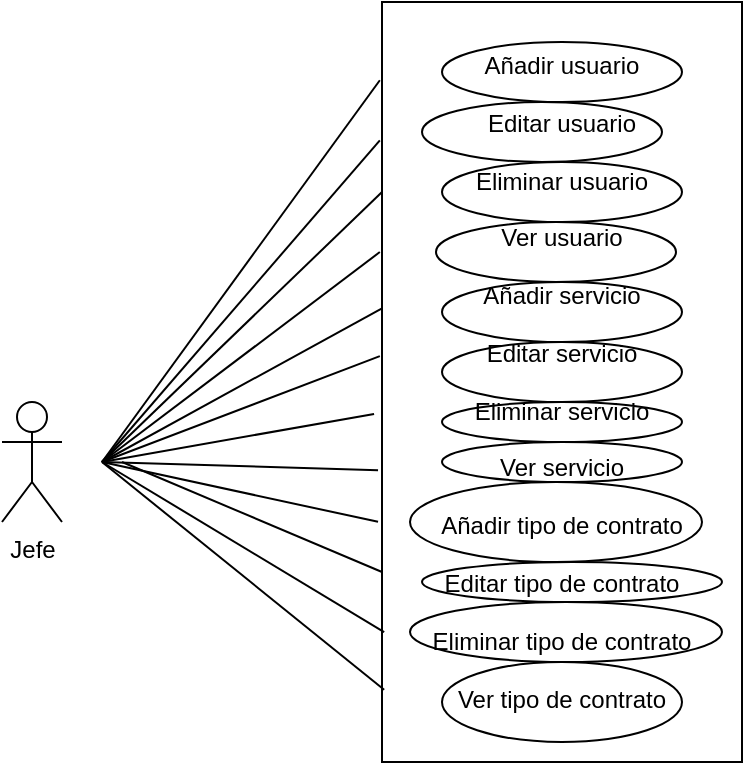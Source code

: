 <mxfile version="14.7.3" type="device"><diagram id="055dFwWou30fYMqw9k0A" name="Page-1"><mxGraphModel dx="1068" dy="483" grid="1" gridSize="10" guides="1" tooltips="1" connect="1" arrows="1" fold="1" page="1" pageScale="1" pageWidth="827" pageHeight="1169" math="0" shadow="0"><root><mxCell id="0"/><mxCell id="1" parent="0"/><mxCell id="dcSXxMBS4S9Ts7DK2Og8-1" value="Jefe" style="shape=umlActor;verticalLabelPosition=bottom;verticalAlign=top;html=1;outlineConnect=0;" parent="1" vertex="1"><mxGeometry x="150" y="210" width="30" height="60" as="geometry"/></mxCell><mxCell id="dcSXxMBS4S9Ts7DK2Og8-3" value="Añadir usuario&lt;br&gt;&lt;br&gt;Editar usuario&lt;br&gt;&lt;br&gt;Eliminar usuario&lt;br&gt;&lt;br&gt;Ver usuario&lt;br&gt;&lt;br&gt;Añadir servicio&lt;br&gt;&lt;br&gt;Editar servicio&lt;br&gt;&lt;br&gt;Eliminar servicio&lt;br&gt;&lt;br&gt;Ver servicio&lt;br&gt;&lt;br&gt;Añadir tipo de contrato&lt;br&gt;&lt;br&gt;Editar tipo de contrato&lt;br&gt;&lt;br&gt;Eliminar tipo de contrato&lt;br&gt;&lt;br&gt;Ver tipo de contrato" style="rounded=0;whiteSpace=wrap;html=1;" parent="1" vertex="1"><mxGeometry x="340" y="10" width="180" height="380" as="geometry"/></mxCell><mxCell id="dcSXxMBS4S9Ts7DK2Og8-7" value="" style="endArrow=none;html=1;entryX=-0.006;entryY=0.466;entryDx=0;entryDy=0;entryPerimeter=0;" parent="1" target="dcSXxMBS4S9Ts7DK2Og8-3" edge="1"><mxGeometry width="50" height="50" relative="1" as="geometry"><mxPoint x="200" y="240" as="sourcePoint"/><mxPoint x="440" y="240" as="targetPoint"/></mxGeometry></mxCell><mxCell id="dcSXxMBS4S9Ts7DK2Og8-8" value="" style="endArrow=none;html=1;entryX=0;entryY=0.25;entryDx=0;entryDy=0;" parent="1" target="dcSXxMBS4S9Ts7DK2Og8-3" edge="1"><mxGeometry width="50" height="50" relative="1" as="geometry"><mxPoint x="200" y="240" as="sourcePoint"/><mxPoint x="340" y="196" as="targetPoint"/></mxGeometry></mxCell><mxCell id="dcSXxMBS4S9Ts7DK2Og8-11" value="" style="endArrow=none;html=1;entryX=-0.006;entryY=0.329;entryDx=0;entryDy=0;entryPerimeter=0;" parent="1" target="dcSXxMBS4S9Ts7DK2Og8-3" edge="1"><mxGeometry width="50" height="50" relative="1" as="geometry"><mxPoint x="200" y="240" as="sourcePoint"/><mxPoint x="340" y="240" as="targetPoint"/></mxGeometry></mxCell><mxCell id="dcSXxMBS4S9Ts7DK2Og8-12" value="" style="endArrow=none;html=1;entryX=0;entryY=0.403;entryDx=0;entryDy=0;entryPerimeter=0;" parent="1" target="dcSXxMBS4S9Ts7DK2Og8-3" edge="1"><mxGeometry width="50" height="50" relative="1" as="geometry"><mxPoint x="200" y="240" as="sourcePoint"/><mxPoint x="440" y="240" as="targetPoint"/></mxGeometry></mxCell><mxCell id="dcSXxMBS4S9Ts7DK2Og8-14" value="" style="endArrow=none;html=1;entryX=-0.006;entryY=0.103;entryDx=0;entryDy=0;entryPerimeter=0;" parent="1" target="dcSXxMBS4S9Ts7DK2Og8-3" edge="1"><mxGeometry width="50" height="50" relative="1" as="geometry"><mxPoint x="200" y="240" as="sourcePoint"/><mxPoint x="440" y="240" as="targetPoint"/></mxGeometry></mxCell><mxCell id="dcSXxMBS4S9Ts7DK2Og8-16" value="" style="endArrow=none;html=1;entryX=-0.006;entryY=0.182;entryDx=0;entryDy=0;entryPerimeter=0;" parent="1" target="dcSXxMBS4S9Ts7DK2Og8-3" edge="1"><mxGeometry width="50" height="50" relative="1" as="geometry"><mxPoint x="200" y="240" as="sourcePoint"/><mxPoint x="440" y="240" as="targetPoint"/></mxGeometry></mxCell><mxCell id="dcSXxMBS4S9Ts7DK2Og8-17" value="" style="endArrow=none;html=1;entryX=-0.022;entryY=0.542;entryDx=0;entryDy=0;entryPerimeter=0;" parent="1" target="dcSXxMBS4S9Ts7DK2Og8-3" edge="1"><mxGeometry width="50" height="50" relative="1" as="geometry"><mxPoint x="200" y="240" as="sourcePoint"/><mxPoint x="440" y="170" as="targetPoint"/></mxGeometry></mxCell><mxCell id="dcSXxMBS4S9Ts7DK2Og8-18" value="" style="endArrow=none;html=1;entryX=-0.011;entryY=0.616;entryDx=0;entryDy=0;entryPerimeter=0;" parent="1" target="dcSXxMBS4S9Ts7DK2Og8-3" edge="1"><mxGeometry width="50" height="50" relative="1" as="geometry"><mxPoint x="200" y="240" as="sourcePoint"/><mxPoint x="440" y="170" as="targetPoint"/></mxGeometry></mxCell><mxCell id="dcSXxMBS4S9Ts7DK2Og8-19" value="" style="endArrow=none;html=1;entryX=-0.011;entryY=0.684;entryDx=0;entryDy=0;entryPerimeter=0;" parent="1" target="dcSXxMBS4S9Ts7DK2Og8-3" edge="1"><mxGeometry width="50" height="50" relative="1" as="geometry"><mxPoint x="200" y="240" as="sourcePoint"/><mxPoint x="440" y="170" as="targetPoint"/></mxGeometry></mxCell><mxCell id="dcSXxMBS4S9Ts7DK2Og8-20" value="" style="endArrow=none;html=1;entryX=0;entryY=0.75;entryDx=0;entryDy=0;" parent="1" target="dcSXxMBS4S9Ts7DK2Og8-3" edge="1"><mxGeometry width="50" height="50" relative="1" as="geometry"><mxPoint x="210" y="240" as="sourcePoint"/><mxPoint x="440" y="170" as="targetPoint"/></mxGeometry></mxCell><mxCell id="dcSXxMBS4S9Ts7DK2Og8-21" value="" style="endArrow=none;html=1;entryX=0.006;entryY=0.829;entryDx=0;entryDy=0;entryPerimeter=0;" parent="1" target="dcSXxMBS4S9Ts7DK2Og8-3" edge="1"><mxGeometry width="50" height="50" relative="1" as="geometry"><mxPoint x="200" y="240" as="sourcePoint"/><mxPoint x="440" y="170" as="targetPoint"/></mxGeometry></mxCell><mxCell id="dcSXxMBS4S9Ts7DK2Og8-22" value="" style="endArrow=none;html=1;entryX=0.006;entryY=0.905;entryDx=0;entryDy=0;entryPerimeter=0;" parent="1" target="dcSXxMBS4S9Ts7DK2Og8-3" edge="1"><mxGeometry width="50" height="50" relative="1" as="geometry"><mxPoint x="200" y="240" as="sourcePoint"/><mxPoint x="440" y="170" as="targetPoint"/></mxGeometry></mxCell><mxCell id="dcSXxMBS4S9Ts7DK2Og8-23" value="" style="ellipse;whiteSpace=wrap;html=1;fillColor=none;" parent="1" vertex="1"><mxGeometry x="370" y="30" width="120" height="30" as="geometry"/></mxCell><mxCell id="dcSXxMBS4S9Ts7DK2Og8-24" value="" style="ellipse;whiteSpace=wrap;html=1;fillColor=none;" parent="1" vertex="1"><mxGeometry x="370" y="340" width="120" height="40" as="geometry"/></mxCell><mxCell id="dcSXxMBS4S9Ts7DK2Og8-25" value="" style="ellipse;whiteSpace=wrap;html=1;fillColor=none;" parent="1" vertex="1"><mxGeometry x="360" y="60" width="120" height="30" as="geometry"/></mxCell><mxCell id="dcSXxMBS4S9Ts7DK2Og8-26" value="" style="ellipse;whiteSpace=wrap;html=1;fillColor=none;" parent="1" vertex="1"><mxGeometry x="370" y="90" width="120" height="30" as="geometry"/></mxCell><mxCell id="dcSXxMBS4S9Ts7DK2Og8-27" value="" style="ellipse;whiteSpace=wrap;html=1;fillColor=none;" parent="1" vertex="1"><mxGeometry x="354" y="250" width="146" height="40" as="geometry"/></mxCell><mxCell id="dcSXxMBS4S9Ts7DK2Og8-28" value="" style="ellipse;whiteSpace=wrap;html=1;fillColor=none;" parent="1" vertex="1"><mxGeometry x="367" y="120" width="120" height="30" as="geometry"/></mxCell><mxCell id="dcSXxMBS4S9Ts7DK2Og8-29" value="" style="ellipse;whiteSpace=wrap;html=1;fillColor=none;" parent="1" vertex="1"><mxGeometry x="370" y="150" width="120" height="30" as="geometry"/></mxCell><mxCell id="dcSXxMBS4S9Ts7DK2Og8-30" value="" style="ellipse;whiteSpace=wrap;html=1;fillColor=none;" parent="1" vertex="1"><mxGeometry x="370" y="180" width="120" height="30" as="geometry"/></mxCell><mxCell id="dcSXxMBS4S9Ts7DK2Og8-31" value="" style="ellipse;whiteSpace=wrap;html=1;fillColor=none;" parent="1" vertex="1"><mxGeometry x="370" y="210" width="120" height="20" as="geometry"/></mxCell><mxCell id="dcSXxMBS4S9Ts7DK2Og8-32" value="" style="ellipse;whiteSpace=wrap;html=1;fillColor=none;" parent="1" vertex="1"><mxGeometry x="370" y="230" width="120" height="20" as="geometry"/></mxCell><mxCell id="dcSXxMBS4S9Ts7DK2Og8-33" value="" style="ellipse;whiteSpace=wrap;html=1;fillColor=none;" parent="1" vertex="1"><mxGeometry x="360" y="290" width="150" height="20" as="geometry"/></mxCell><mxCell id="dcSXxMBS4S9Ts7DK2Og8-34" value="" style="ellipse;whiteSpace=wrap;html=1;fillColor=none;" parent="1" vertex="1"><mxGeometry x="354" y="310" width="156" height="30" as="geometry"/></mxCell></root></mxGraphModel></diagram></mxfile>